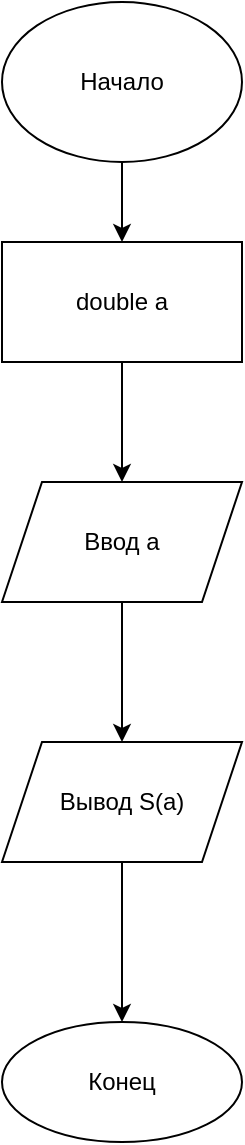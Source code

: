 <mxfile version="15.2.7" type="device"><diagram id="Q_7Rc8HFl57UnOK_CpxA" name="Страница 1"><mxGraphModel dx="1038" dy="607" grid="1" gridSize="10" guides="1" tooltips="1" connect="1" arrows="1" fold="1" page="1" pageScale="1" pageWidth="827" pageHeight="1169" math="0" shadow="0"><root><mxCell id="0"/><mxCell id="1" parent="0"/><mxCell id="Y2MQjfmmJJ3bzDnHW88Y-4" style="edgeStyle=orthogonalEdgeStyle;rounded=0;orthogonalLoop=1;jettySize=auto;html=1;exitX=0.5;exitY=1;exitDx=0;exitDy=0;entryX=0.5;entryY=0;entryDx=0;entryDy=0;" edge="1" parent="1" source="Y2MQjfmmJJ3bzDnHW88Y-1" target="Y2MQjfmmJJ3bzDnHW88Y-3"><mxGeometry relative="1" as="geometry"/></mxCell><mxCell id="Y2MQjfmmJJ3bzDnHW88Y-1" value="Начало" style="ellipse;whiteSpace=wrap;html=1;" vertex="1" parent="1"><mxGeometry x="340" y="40" width="120" height="80" as="geometry"/></mxCell><mxCell id="Y2MQjfmmJJ3bzDnHW88Y-6" value="" style="edgeStyle=orthogonalEdgeStyle;rounded=0;orthogonalLoop=1;jettySize=auto;html=1;" edge="1" parent="1" source="Y2MQjfmmJJ3bzDnHW88Y-3" target="Y2MQjfmmJJ3bzDnHW88Y-5"><mxGeometry relative="1" as="geometry"/></mxCell><mxCell id="Y2MQjfmmJJ3bzDnHW88Y-3" value="double a" style="rounded=0;whiteSpace=wrap;html=1;" vertex="1" parent="1"><mxGeometry x="340" y="160" width="120" height="60" as="geometry"/></mxCell><mxCell id="Y2MQjfmmJJ3bzDnHW88Y-7" style="edgeStyle=orthogonalEdgeStyle;rounded=0;orthogonalLoop=1;jettySize=auto;html=1;" edge="1" parent="1" source="Y2MQjfmmJJ3bzDnHW88Y-5"><mxGeometry relative="1" as="geometry"><mxPoint x="400" y="410" as="targetPoint"/></mxGeometry></mxCell><mxCell id="Y2MQjfmmJJ3bzDnHW88Y-5" value="Ввод a" style="shape=parallelogram;perimeter=parallelogramPerimeter;whiteSpace=wrap;html=1;fixedSize=1;" vertex="1" parent="1"><mxGeometry x="340" y="280" width="120" height="60" as="geometry"/></mxCell><mxCell id="Y2MQjfmmJJ3bzDnHW88Y-11" value="" style="edgeStyle=orthogonalEdgeStyle;rounded=0;orthogonalLoop=1;jettySize=auto;html=1;" edge="1" parent="1" source="Y2MQjfmmJJ3bzDnHW88Y-8" target="Y2MQjfmmJJ3bzDnHW88Y-10"><mxGeometry relative="1" as="geometry"/></mxCell><mxCell id="Y2MQjfmmJJ3bzDnHW88Y-8" value="Вывод S(a)" style="shape=parallelogram;perimeter=parallelogramPerimeter;whiteSpace=wrap;html=1;fixedSize=1;" vertex="1" parent="1"><mxGeometry x="340" y="410" width="120" height="60" as="geometry"/></mxCell><mxCell id="Y2MQjfmmJJ3bzDnHW88Y-10" value="Конец" style="ellipse;whiteSpace=wrap;html=1;" vertex="1" parent="1"><mxGeometry x="340" y="550" width="120" height="60" as="geometry"/></mxCell></root></mxGraphModel></diagram></mxfile>